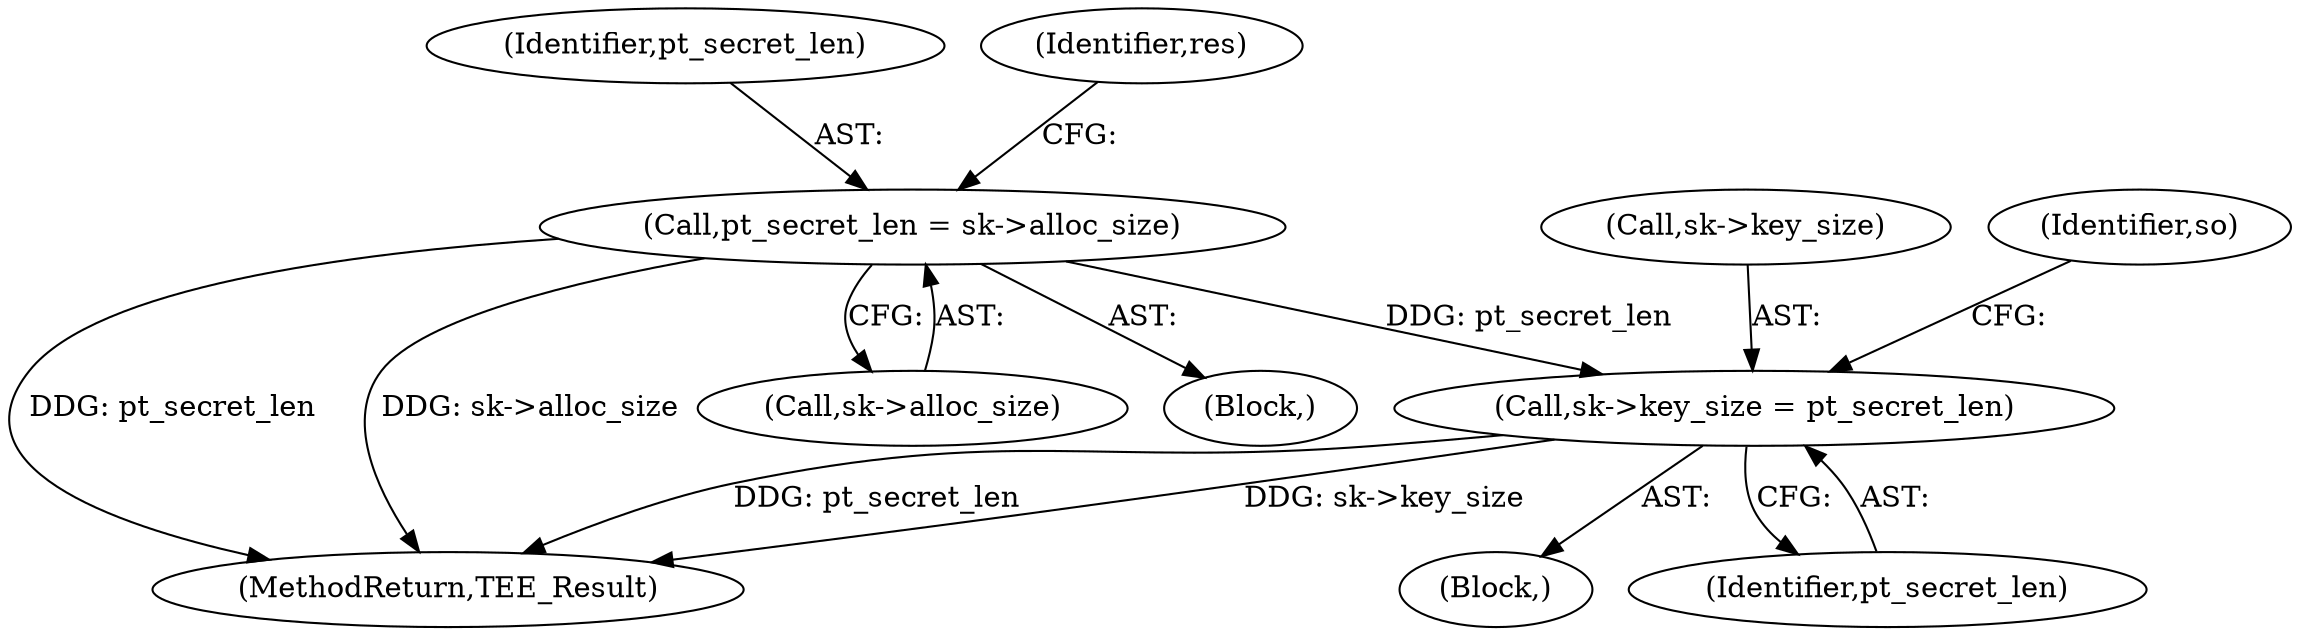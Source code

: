 digraph "0_optee_os_a637243270fc1faae16de059091795c32d86e65e@pointer" {
"1000518" [label="(Call,sk->key_size = pt_secret_len)"];
"1000497" [label="(Call,pt_secret_len = sk->alloc_size)"];
"1000498" [label="(Identifier,pt_secret_len)"];
"1000503" [label="(Identifier,res)"];
"1000359" [label="(Block,)"];
"1000522" [label="(Identifier,pt_secret_len)"];
"1000849" [label="(MethodReturn,TEE_Result)"];
"1000499" [label="(Call,sk->alloc_size)"];
"1000517" [label="(Block,)"];
"1000519" [label="(Call,sk->key_size)"];
"1000497" [label="(Call,pt_secret_len = sk->alloc_size)"];
"1000518" [label="(Call,sk->key_size = pt_secret_len)"];
"1000526" [label="(Identifier,so)"];
"1000518" -> "1000517"  [label="AST: "];
"1000518" -> "1000522"  [label="CFG: "];
"1000519" -> "1000518"  [label="AST: "];
"1000522" -> "1000518"  [label="AST: "];
"1000526" -> "1000518"  [label="CFG: "];
"1000518" -> "1000849"  [label="DDG: pt_secret_len"];
"1000518" -> "1000849"  [label="DDG: sk->key_size"];
"1000497" -> "1000518"  [label="DDG: pt_secret_len"];
"1000497" -> "1000359"  [label="AST: "];
"1000497" -> "1000499"  [label="CFG: "];
"1000498" -> "1000497"  [label="AST: "];
"1000499" -> "1000497"  [label="AST: "];
"1000503" -> "1000497"  [label="CFG: "];
"1000497" -> "1000849"  [label="DDG: pt_secret_len"];
"1000497" -> "1000849"  [label="DDG: sk->alloc_size"];
}
